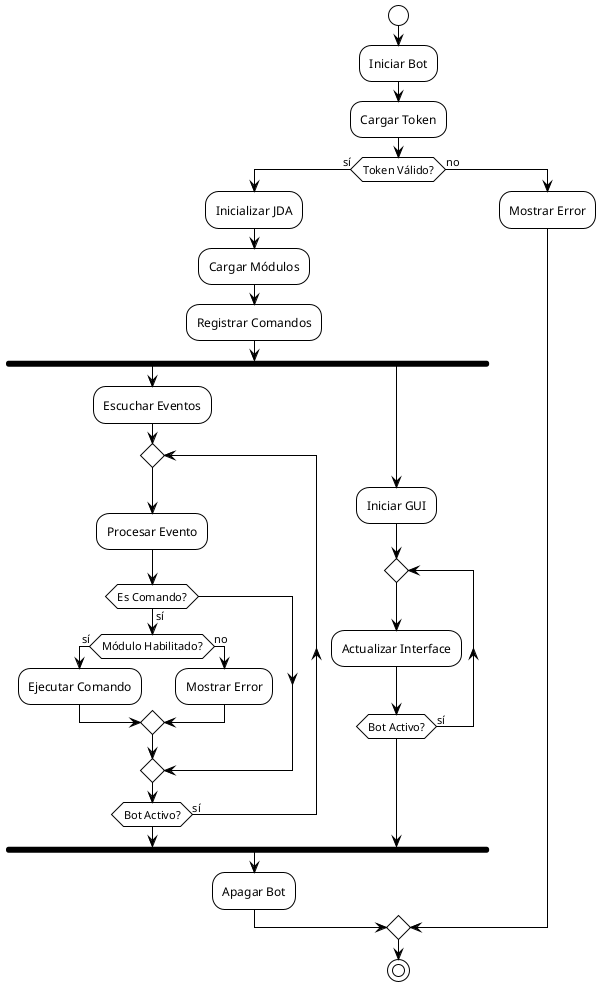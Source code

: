 @startuml flujo
!theme plain
start

:Iniciar Bot;
:Cargar Token;

if (Token Válido?) then (sí)
  :Inicializar JDA;
  :Cargar Módulos;
  :Registrar Comandos;
  
  fork
    :Escuchar Eventos;
    repeat
      :Procesar Evento;
      if (Es Comando?) then (sí)
        if (Módulo Habilitado?) then (sí)
          :Ejecutar Comando;
        else (no)
          :Mostrar Error;
        endif
      endif
    repeat while (Bot Activo?) is (sí)
  fork again
    :Iniciar GUI;
    repeat
      :Actualizar Interface;
    repeat while (Bot Activo?) is (sí)
  end fork
  
  :Apagar Bot;
else (no)
  :Mostrar Error;
endif

stop
@enduml
